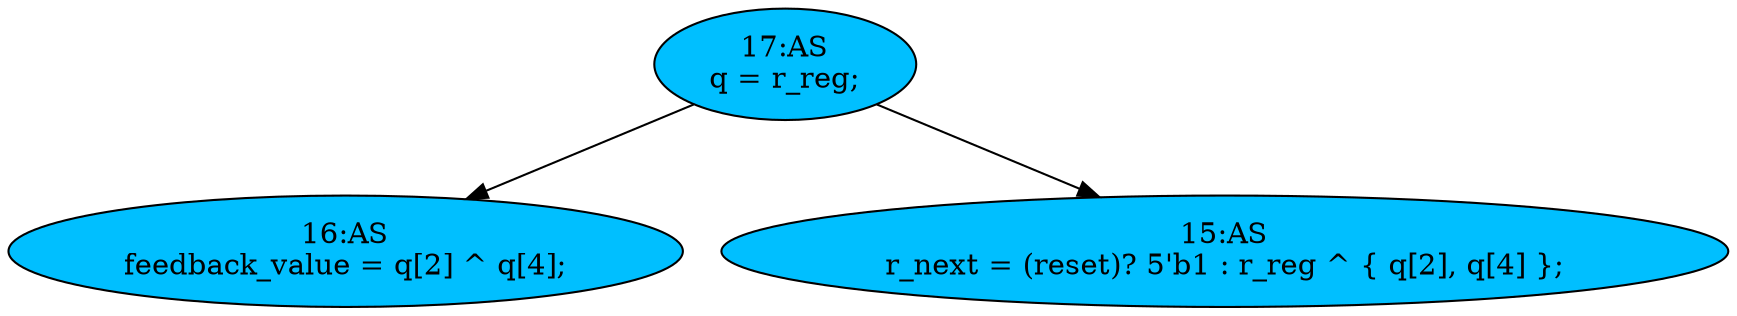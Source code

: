 strict digraph "compose( ,  )" {
	node [label="\N"];
	"16:AS"	[ast="<pyverilog.vparser.ast.Assign object at 0x7f76e5931250>",
		def_var="['feedback_value']",
		fillcolor=deepskyblue,
		label="16:AS
feedback_value = q[2] ^ q[4];",
		statements="[]",
		style=filled,
		typ=Assign,
		use_var="['q', 'q']"];
	"15:AS"	[ast="<pyverilog.vparser.ast.Assign object at 0x7f76e5923d10>",
		def_var="['r_next']",
		fillcolor=deepskyblue,
		label="15:AS
r_next = (reset)? 5'b1 : r_reg ^ { q[2], q[4] };",
		statements="[]",
		style=filled,
		typ=Assign,
		use_var="['reset', 'r_reg', 'q', 'q']"];
	"17:AS"	[ast="<pyverilog.vparser.ast.Assign object at 0x7f76e593dc50>",
		def_var="['q']",
		fillcolor=deepskyblue,
		label="17:AS
q = r_reg;",
		statements="[]",
		style=filled,
		typ=Assign,
		use_var="['r_reg']"];
	"17:AS" -> "16:AS";
	"17:AS" -> "15:AS";
}
